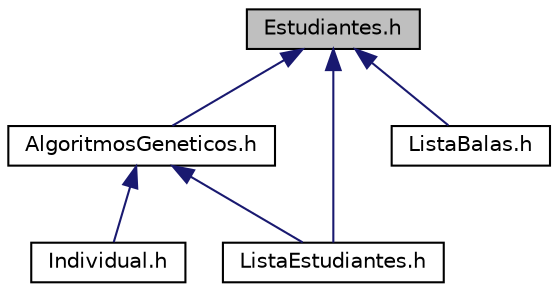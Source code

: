 digraph "Estudiantes.h"
{
  edge [fontname="Helvetica",fontsize="10",labelfontname="Helvetica",labelfontsize="10"];
  node [fontname="Helvetica",fontsize="10",shape=record];
  Node5 [label="Estudiantes.h",height=0.2,width=0.4,color="black", fillcolor="grey75", style="filled", fontcolor="black"];
  Node5 -> Node6 [dir="back",color="midnightblue",fontsize="10",style="solid",fontname="Helvetica"];
  Node6 [label="AlgoritmosGeneticos.h",height=0.2,width=0.4,color="black", fillcolor="white", style="filled",URL="$AlgoritmosGeneticos_8h.html",tooltip="metodo que evoluciona, mezcla y crea generaciones de estudiantes "];
  Node6 -> Node7 [dir="back",color="midnightblue",fontsize="10",style="solid",fontname="Helvetica"];
  Node7 [label="Individual.h",height=0.2,width=0.4,color="black", fillcolor="white", style="filled",URL="$Individual_8h_source.html"];
  Node6 -> Node8 [dir="back",color="midnightblue",fontsize="10",style="solid",fontname="Helvetica"];
  Node8 [label="ListaEstudiantes.h",height=0.2,width=0.4,color="black", fillcolor="white", style="filled",URL="$ListaEstudiantes_8h.html",tooltip="Estructura que almacena estudiantes colocados en la matriz. "];
  Node5 -> Node9 [dir="back",color="midnightblue",fontsize="10",style="solid",fontname="Helvetica"];
  Node9 [label="ListaBalas.h",height=0.2,width=0.4,color="black", fillcolor="white", style="filled",URL="$ListaBalas_8h.html",tooltip="Estructura que almacena balas. "];
  Node5 -> Node8 [dir="back",color="midnightblue",fontsize="10",style="solid",fontname="Helvetica"];
}
